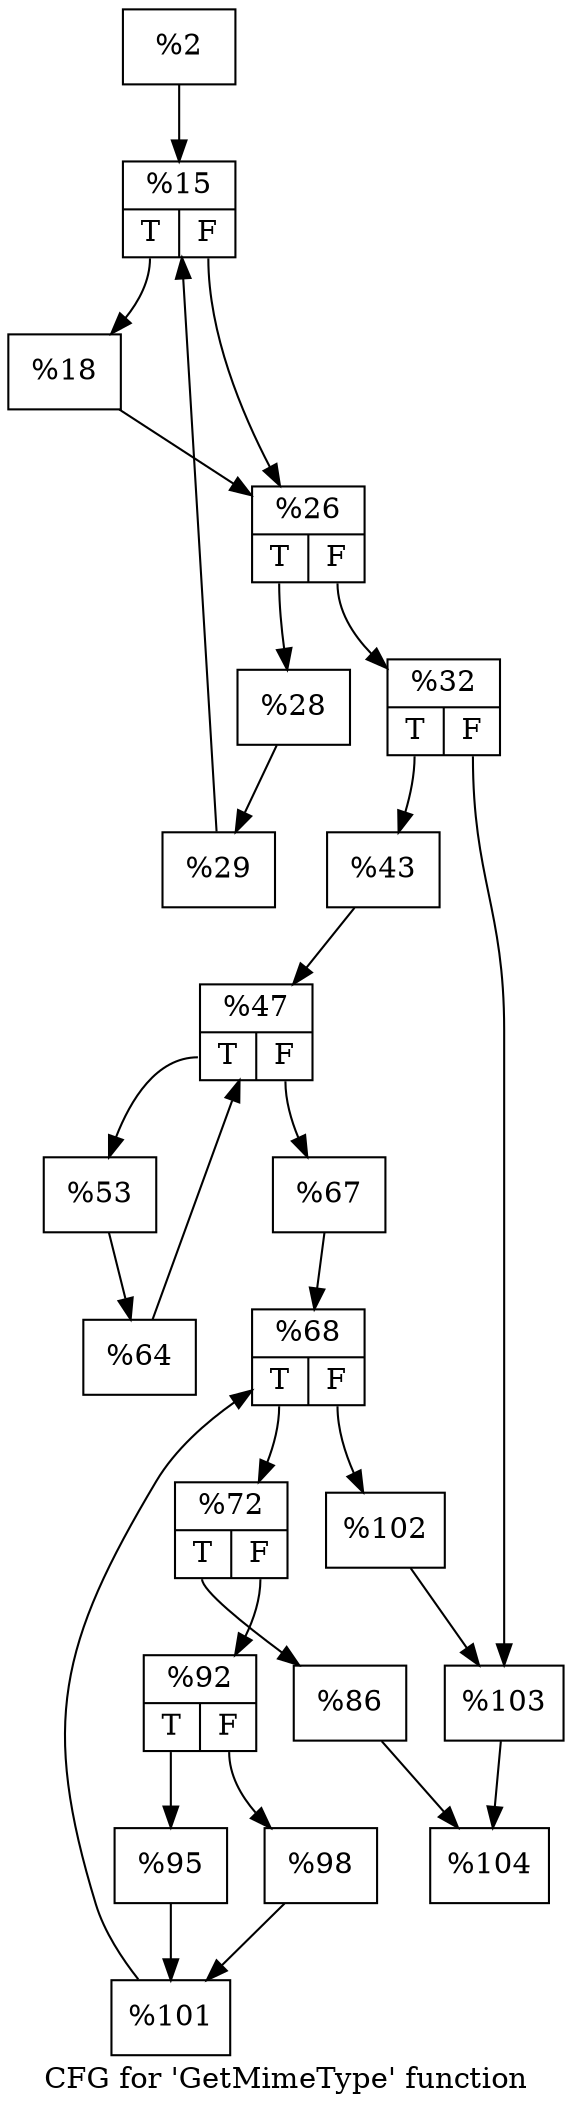 digraph "CFG for 'GetMimeType' function" {
	label="CFG for 'GetMimeType' function";

	Node0x100c950 [shape=record,label="{%2}"];
	Node0x100c950 -> Node0x100ca90;
	Node0x100ca90 [shape=record,label="{%15|{<s0>T|<s1>F}}"];
	Node0x100ca90:s0 -> Node0x100d1f0;
	Node0x100ca90:s1 -> Node0x100d240;
	Node0x100d1f0 [shape=record,label="{%18}"];
	Node0x100d1f0 -> Node0x100d240;
	Node0x100d240 [shape=record,label="{%26|{<s0>T|<s1>F}}"];
	Node0x100d240:s0 -> Node0x100d660;
	Node0x100d240:s1 -> Node0x100d6b0;
	Node0x100d660 [shape=record,label="{%28}"];
	Node0x100d660 -> Node0x100d790;
	Node0x100d790 [shape=record,label="{%29}"];
	Node0x100d790 -> Node0x100ca90;
	Node0x100d6b0 [shape=record,label="{%32|{<s0>T|<s1>F}}"];
	Node0x100d6b0:s0 -> Node0x100df30;
	Node0x100d6b0:s1 -> Node0x100df80;
	Node0x100df30 [shape=record,label="{%43}"];
	Node0x100df30 -> Node0x100e410;
	Node0x100e410 [shape=record,label="{%47|{<s0>T|<s1>F}}"];
	Node0x100e410:s0 -> Node0x100e6f0;
	Node0x100e410:s1 -> Node0x100e740;
	Node0x100e6f0 [shape=record,label="{%53}"];
	Node0x100e6f0 -> Node0x100eeb0;
	Node0x100eeb0 [shape=record,label="{%64}"];
	Node0x100eeb0 -> Node0x100e410;
	Node0x100e740 [shape=record,label="{%67}"];
	Node0x100e740 -> Node0x100f240;
	Node0x100f240 [shape=record,label="{%68|{<s0>T|<s1>F}}"];
	Node0x100f240:s0 -> Node0x100f420;
	Node0x100f240:s1 -> Node0x100f470;
	Node0x100f420 [shape=record,label="{%72|{<s0>T|<s1>F}}"];
	Node0x100f420:s0 -> Node0x100fe40;
	Node0x100f420:s1 -> Node0x100fe90;
	Node0x100fe40 [shape=record,label="{%86}"];
	Node0x100fe40 -> Node0x10102c0;
	Node0x100fe90 [shape=record,label="{%92|{<s0>T|<s1>F}}"];
	Node0x100fe90:s0 -> Node0x1010440;
	Node0x100fe90:s1 -> Node0x1010490;
	Node0x1010440 [shape=record,label="{%95}"];
	Node0x1010440 -> Node0x1010700;
	Node0x1010490 [shape=record,label="{%98}"];
	Node0x1010490 -> Node0x1010700;
	Node0x1010700 [shape=record,label="{%101}"];
	Node0x1010700 -> Node0x100f240;
	Node0x100f470 [shape=record,label="{%102}"];
	Node0x100f470 -> Node0x100df80;
	Node0x100df80 [shape=record,label="{%103}"];
	Node0x100df80 -> Node0x10102c0;
	Node0x10102c0 [shape=record,label="{%104}"];
}
